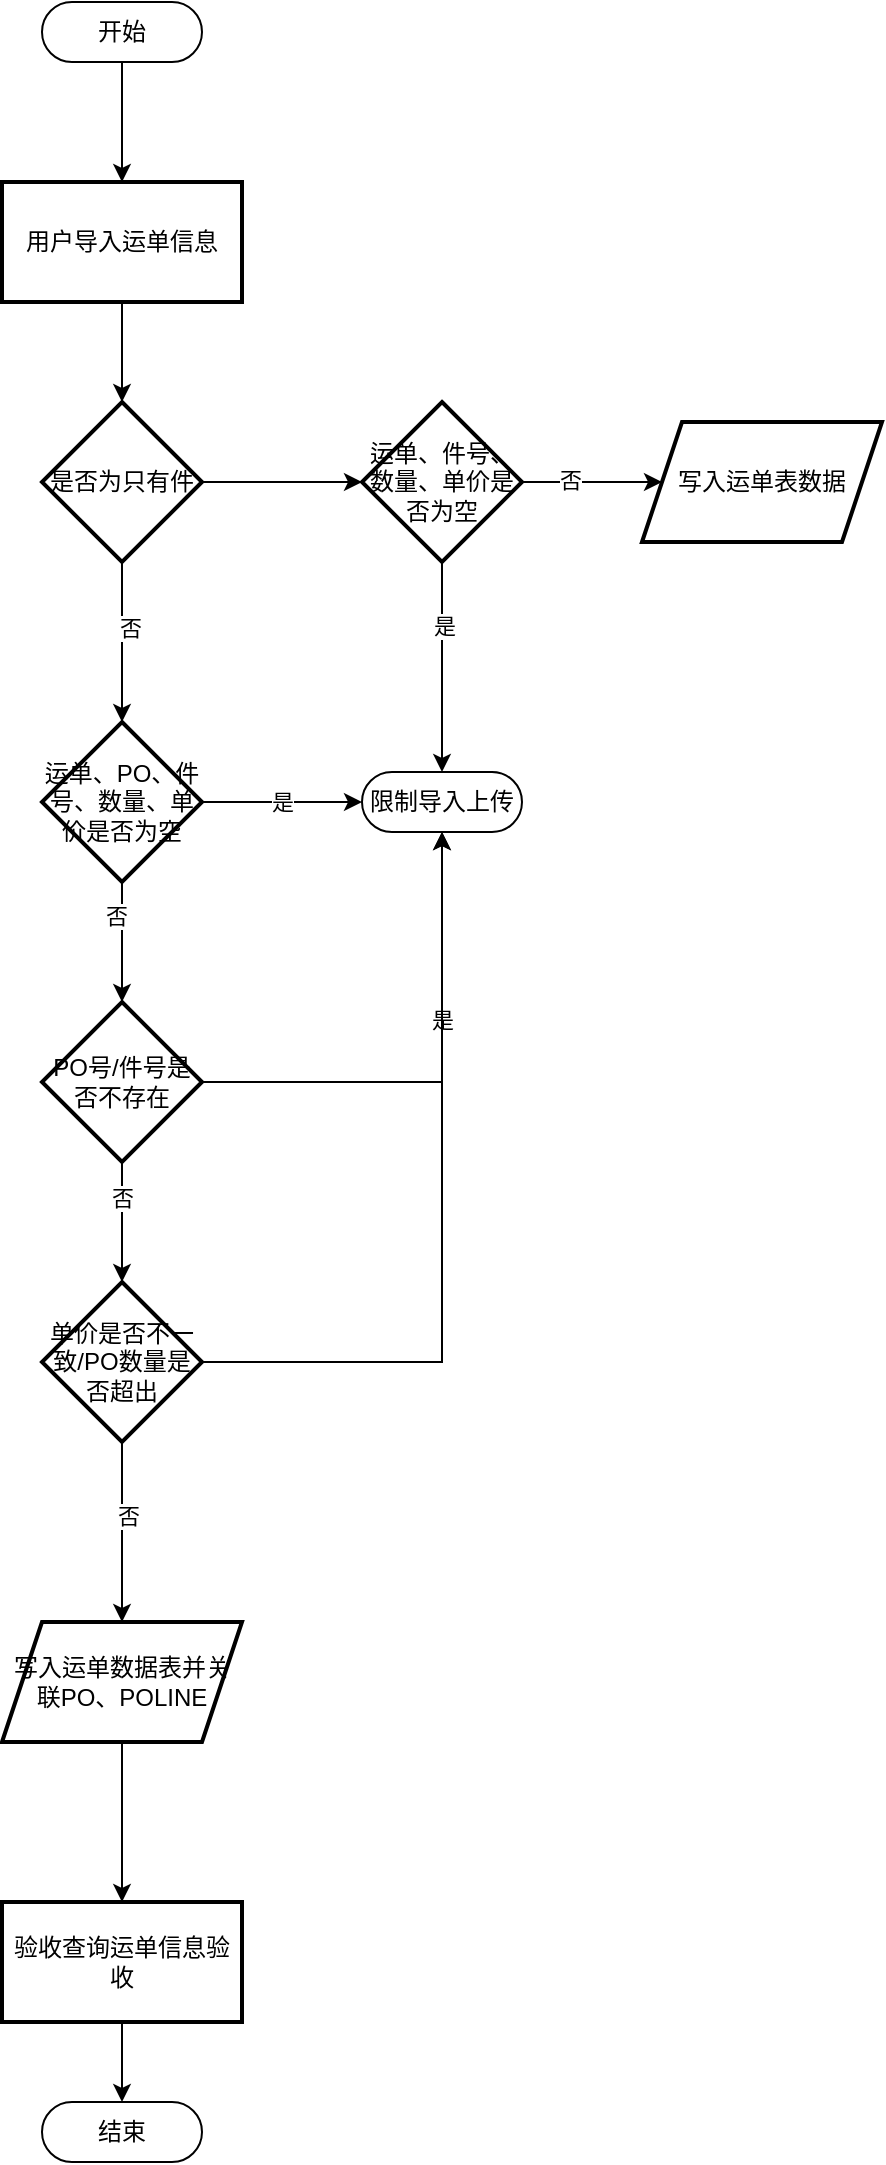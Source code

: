 <mxfile version="24.4.0" type="github">
  <diagram name="Page-1" id="52a04d89-c75d-2922-d76d-85b35f80e030">
    <mxGraphModel dx="1434" dy="827" grid="1" gridSize="10" guides="1" tooltips="1" connect="1" arrows="1" fold="1" page="1" pageScale="1" pageWidth="1100" pageHeight="850" background="none" math="0" shadow="0">
      <root>
        <mxCell id="0" />
        <mxCell id="1" parent="0" />
        <mxCell id="se1pTx6E6cq9dKafki0H-7" value="" style="edgeStyle=orthogonalEdgeStyle;rounded=0;orthogonalLoop=1;jettySize=auto;html=1;" edge="1" parent="1" source="se1pTx6E6cq9dKafki0H-2" target="se1pTx6E6cq9dKafki0H-6">
          <mxGeometry relative="1" as="geometry" />
        </mxCell>
        <mxCell id="se1pTx6E6cq9dKafki0H-2" value="用户导入运单信息" style="whiteSpace=wrap;html=1;strokeWidth=2;" vertex="1" parent="1">
          <mxGeometry x="250" y="130" width="120" height="60" as="geometry" />
        </mxCell>
        <mxCell id="se1pTx6E6cq9dKafki0H-12" value="" style="edgeStyle=orthogonalEdgeStyle;rounded=0;orthogonalLoop=1;jettySize=auto;html=1;" edge="1" parent="1" source="se1pTx6E6cq9dKafki0H-6" target="se1pTx6E6cq9dKafki0H-11">
          <mxGeometry relative="1" as="geometry" />
        </mxCell>
        <mxCell id="se1pTx6E6cq9dKafki0H-13" value="否" style="edgeLabel;html=1;align=center;verticalAlign=middle;resizable=0;points=[];" vertex="1" connectable="0" parent="se1pTx6E6cq9dKafki0H-12">
          <mxGeometry x="-0.175" y="4" relative="1" as="geometry">
            <mxPoint as="offset" />
          </mxGeometry>
        </mxCell>
        <mxCell id="se1pTx6E6cq9dKafki0H-23" value="" style="edgeStyle=orthogonalEdgeStyle;rounded=0;orthogonalLoop=1;jettySize=auto;html=1;" edge="1" parent="1" source="se1pTx6E6cq9dKafki0H-6" target="se1pTx6E6cq9dKafki0H-22">
          <mxGeometry relative="1" as="geometry" />
        </mxCell>
        <mxCell id="se1pTx6E6cq9dKafki0H-6" value="是否为只有件" style="rhombus;whiteSpace=wrap;html=1;strokeWidth=2;" vertex="1" parent="1">
          <mxGeometry x="270" y="240" width="80" height="80" as="geometry" />
        </mxCell>
        <mxCell id="se1pTx6E6cq9dKafki0H-18" value="是" style="edgeStyle=orthogonalEdgeStyle;rounded=0;orthogonalLoop=1;jettySize=auto;html=1;" edge="1" parent="1" source="se1pTx6E6cq9dKafki0H-11" target="se1pTx6E6cq9dKafki0H-14">
          <mxGeometry relative="1" as="geometry" />
        </mxCell>
        <mxCell id="se1pTx6E6cq9dKafki0H-20" value="" style="edgeStyle=orthogonalEdgeStyle;rounded=0;orthogonalLoop=1;jettySize=auto;html=1;" edge="1" parent="1" source="se1pTx6E6cq9dKafki0H-11" target="se1pTx6E6cq9dKafki0H-19">
          <mxGeometry relative="1" as="geometry" />
        </mxCell>
        <mxCell id="se1pTx6E6cq9dKafki0H-21" value="否" style="edgeLabel;html=1;align=center;verticalAlign=middle;resizable=0;points=[];" vertex="1" connectable="0" parent="se1pTx6E6cq9dKafki0H-20">
          <mxGeometry x="-0.45" y="-3" relative="1" as="geometry">
            <mxPoint as="offset" />
          </mxGeometry>
        </mxCell>
        <mxCell id="se1pTx6E6cq9dKafki0H-11" value="运单、PO、件号、数量、单价是否为空" style="rhombus;whiteSpace=wrap;html=1;strokeWidth=2;" vertex="1" parent="1">
          <mxGeometry x="270" y="400" width="80" height="80" as="geometry" />
        </mxCell>
        <mxCell id="se1pTx6E6cq9dKafki0H-14" value="限制导入上传" style="html=1;dashed=0;whiteSpace=wrap;shape=mxgraph.dfd.start" vertex="1" parent="1">
          <mxGeometry x="430" y="425" width="80" height="30" as="geometry" />
        </mxCell>
        <mxCell id="se1pTx6E6cq9dKafki0H-17" style="edgeStyle=orthogonalEdgeStyle;rounded=0;orthogonalLoop=1;jettySize=auto;html=1;" edge="1" parent="1" source="se1pTx6E6cq9dKafki0H-16" target="se1pTx6E6cq9dKafki0H-2">
          <mxGeometry relative="1" as="geometry" />
        </mxCell>
        <mxCell id="se1pTx6E6cq9dKafki0H-16" value="开始" style="html=1;dashed=0;whiteSpace=wrap;shape=mxgraph.dfd.start" vertex="1" parent="1">
          <mxGeometry x="270" y="40" width="80" height="30" as="geometry" />
        </mxCell>
        <mxCell id="se1pTx6E6cq9dKafki0H-32" style="edgeStyle=orthogonalEdgeStyle;rounded=0;orthogonalLoop=1;jettySize=auto;html=1;" edge="1" parent="1" source="se1pTx6E6cq9dKafki0H-19" target="se1pTx6E6cq9dKafki0H-14">
          <mxGeometry relative="1" as="geometry" />
        </mxCell>
        <mxCell id="se1pTx6E6cq9dKafki0H-38" value="是" style="edgeLabel;html=1;align=center;verticalAlign=middle;resizable=0;points=[];" vertex="1" connectable="0" parent="se1pTx6E6cq9dKafki0H-32">
          <mxGeometry x="0.233" relative="1" as="geometry">
            <mxPoint as="offset" />
          </mxGeometry>
        </mxCell>
        <mxCell id="se1pTx6E6cq9dKafki0H-36" value="" style="edgeStyle=orthogonalEdgeStyle;rounded=0;orthogonalLoop=1;jettySize=auto;html=1;" edge="1" parent="1" source="se1pTx6E6cq9dKafki0H-19" target="se1pTx6E6cq9dKafki0H-35">
          <mxGeometry relative="1" as="geometry" />
        </mxCell>
        <mxCell id="se1pTx6E6cq9dKafki0H-37" value="否" style="edgeLabel;html=1;align=center;verticalAlign=middle;resizable=0;points=[];" vertex="1" connectable="0" parent="se1pTx6E6cq9dKafki0H-36">
          <mxGeometry x="-0.4" relative="1" as="geometry">
            <mxPoint as="offset" />
          </mxGeometry>
        </mxCell>
        <mxCell id="se1pTx6E6cq9dKafki0H-19" value="PO号/件号是否不存在" style="rhombus;whiteSpace=wrap;html=1;strokeWidth=2;" vertex="1" parent="1">
          <mxGeometry x="270" y="540" width="80" height="80" as="geometry" />
        </mxCell>
        <mxCell id="se1pTx6E6cq9dKafki0H-28" style="edgeStyle=orthogonalEdgeStyle;rounded=0;orthogonalLoop=1;jettySize=auto;html=1;" edge="1" parent="1" source="se1pTx6E6cq9dKafki0H-22" target="se1pTx6E6cq9dKafki0H-14">
          <mxGeometry relative="1" as="geometry" />
        </mxCell>
        <mxCell id="se1pTx6E6cq9dKafki0H-29" value="是" style="edgeLabel;html=1;align=center;verticalAlign=middle;resizable=0;points=[];" vertex="1" connectable="0" parent="se1pTx6E6cq9dKafki0H-28">
          <mxGeometry x="-0.391" y="1" relative="1" as="geometry">
            <mxPoint as="offset" />
          </mxGeometry>
        </mxCell>
        <mxCell id="se1pTx6E6cq9dKafki0H-31" value="" style="edgeStyle=orthogonalEdgeStyle;rounded=0;orthogonalLoop=1;jettySize=auto;html=1;" edge="1" parent="1" source="se1pTx6E6cq9dKafki0H-22" target="se1pTx6E6cq9dKafki0H-30">
          <mxGeometry relative="1" as="geometry" />
        </mxCell>
        <mxCell id="se1pTx6E6cq9dKafki0H-52" value="否" style="edgeLabel;html=1;align=center;verticalAlign=middle;resizable=0;points=[];" vertex="1" connectable="0" parent="se1pTx6E6cq9dKafki0H-31">
          <mxGeometry x="-0.314" y="1" relative="1" as="geometry">
            <mxPoint as="offset" />
          </mxGeometry>
        </mxCell>
        <mxCell id="se1pTx6E6cq9dKafki0H-22" value="运单、件号、数量、单价是否为空" style="rhombus;whiteSpace=wrap;html=1;strokeWidth=2;" vertex="1" parent="1">
          <mxGeometry x="430" y="240" width="80" height="80" as="geometry" />
        </mxCell>
        <mxCell id="se1pTx6E6cq9dKafki0H-30" value="写入运单表数据" style="shape=parallelogram;perimeter=parallelogramPerimeter;whiteSpace=wrap;html=1;fixedSize=1;strokeWidth=2;" vertex="1" parent="1">
          <mxGeometry x="570" y="250" width="120" height="60" as="geometry" />
        </mxCell>
        <mxCell id="se1pTx6E6cq9dKafki0H-42" value="" style="edgeStyle=orthogonalEdgeStyle;rounded=0;orthogonalLoop=1;jettySize=auto;html=1;" edge="1" parent="1" source="se1pTx6E6cq9dKafki0H-35" target="se1pTx6E6cq9dKafki0H-41">
          <mxGeometry relative="1" as="geometry" />
        </mxCell>
        <mxCell id="se1pTx6E6cq9dKafki0H-49" value="否" style="edgeLabel;html=1;align=center;verticalAlign=middle;resizable=0;points=[];" vertex="1" connectable="0" parent="se1pTx6E6cq9dKafki0H-42">
          <mxGeometry x="-0.178" y="3" relative="1" as="geometry">
            <mxPoint as="offset" />
          </mxGeometry>
        </mxCell>
        <mxCell id="se1pTx6E6cq9dKafki0H-35" value="单价是否不一致/PO数量是否超出" style="rhombus;whiteSpace=wrap;html=1;strokeWidth=2;" vertex="1" parent="1">
          <mxGeometry x="270" y="680" width="80" height="80" as="geometry" />
        </mxCell>
        <mxCell id="se1pTx6E6cq9dKafki0H-44" value="" style="edgeStyle=orthogonalEdgeStyle;rounded=0;orthogonalLoop=1;jettySize=auto;html=1;" edge="1" parent="1" source="se1pTx6E6cq9dKafki0H-41" target="se1pTx6E6cq9dKafki0H-43">
          <mxGeometry relative="1" as="geometry" />
        </mxCell>
        <mxCell id="se1pTx6E6cq9dKafki0H-41" value="写入运单数据表并关联PO、POLINE" style="shape=parallelogram;perimeter=parallelogramPerimeter;whiteSpace=wrap;html=1;fixedSize=1;strokeWidth=2;" vertex="1" parent="1">
          <mxGeometry x="250" y="850" width="120" height="60" as="geometry" />
        </mxCell>
        <mxCell id="se1pTx6E6cq9dKafki0H-43" value="验收查询运单信息验收" style="whiteSpace=wrap;html=1;strokeWidth=2;" vertex="1" parent="1">
          <mxGeometry x="250" y="990" width="120" height="60" as="geometry" />
        </mxCell>
        <mxCell id="se1pTx6E6cq9dKafki0H-47" value="结束" style="html=1;dashed=0;whiteSpace=wrap;shape=mxgraph.dfd.start" vertex="1" parent="1">
          <mxGeometry x="270" y="1090" width="80" height="30" as="geometry" />
        </mxCell>
        <mxCell id="se1pTx6E6cq9dKafki0H-48" style="edgeStyle=orthogonalEdgeStyle;rounded=0;orthogonalLoop=1;jettySize=auto;html=1;entryX=0.5;entryY=0.5;entryDx=0;entryDy=-15;entryPerimeter=0;" edge="1" parent="1" source="se1pTx6E6cq9dKafki0H-43" target="se1pTx6E6cq9dKafki0H-47">
          <mxGeometry relative="1" as="geometry" />
        </mxCell>
        <mxCell id="se1pTx6E6cq9dKafki0H-51" style="edgeStyle=orthogonalEdgeStyle;rounded=0;orthogonalLoop=1;jettySize=auto;html=1;entryX=0.5;entryY=0.5;entryDx=0;entryDy=15;entryPerimeter=0;" edge="1" parent="1" source="se1pTx6E6cq9dKafki0H-35" target="se1pTx6E6cq9dKafki0H-14">
          <mxGeometry relative="1" as="geometry" />
        </mxCell>
      </root>
    </mxGraphModel>
  </diagram>
</mxfile>

